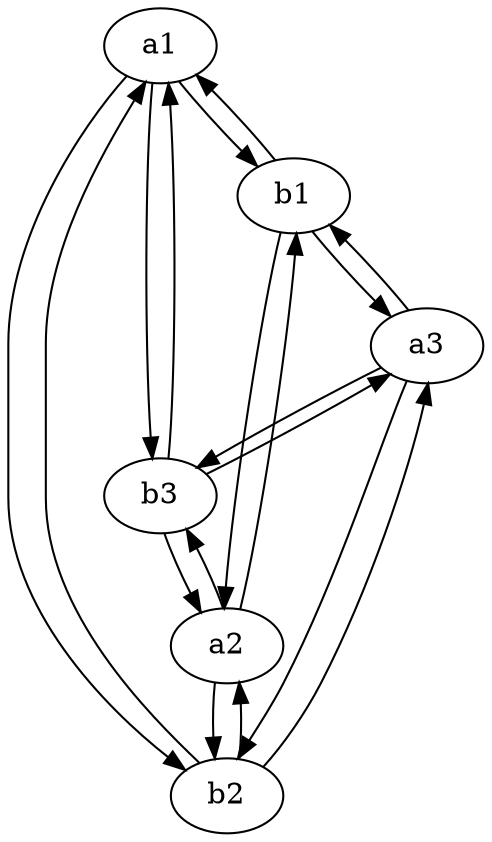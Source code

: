        digraph G {
          d2tdocpreamble = "\usetikzlibrary{automata}";
          d2tfigpreamble = "\tikzstyle{every state}= [draw=black!120,very thick,fill=blue!20]";
          node[style= "state"];
          a1->b1; a1->b2; a1->b3;b1->a1; b1->a2; b1->a3;
          a2->b1; a2->b2; a2->b3;b2->a1; b2->a2; b2->a3;
          a3->b1; a3->b2; a3->b3;b3->a1; b3->a2; b3->a3;
        }
      

